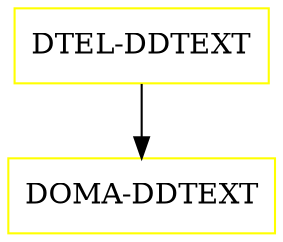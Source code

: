 digraph G {
  "DTEL-DDTEXT" [shape=box,color=yellow];
  "DOMA-DDTEXT" [shape=box,color=yellow,URL="./DOMA_DDTEXT.html"];
  "DTEL-DDTEXT" -> "DOMA-DDTEXT";
}
